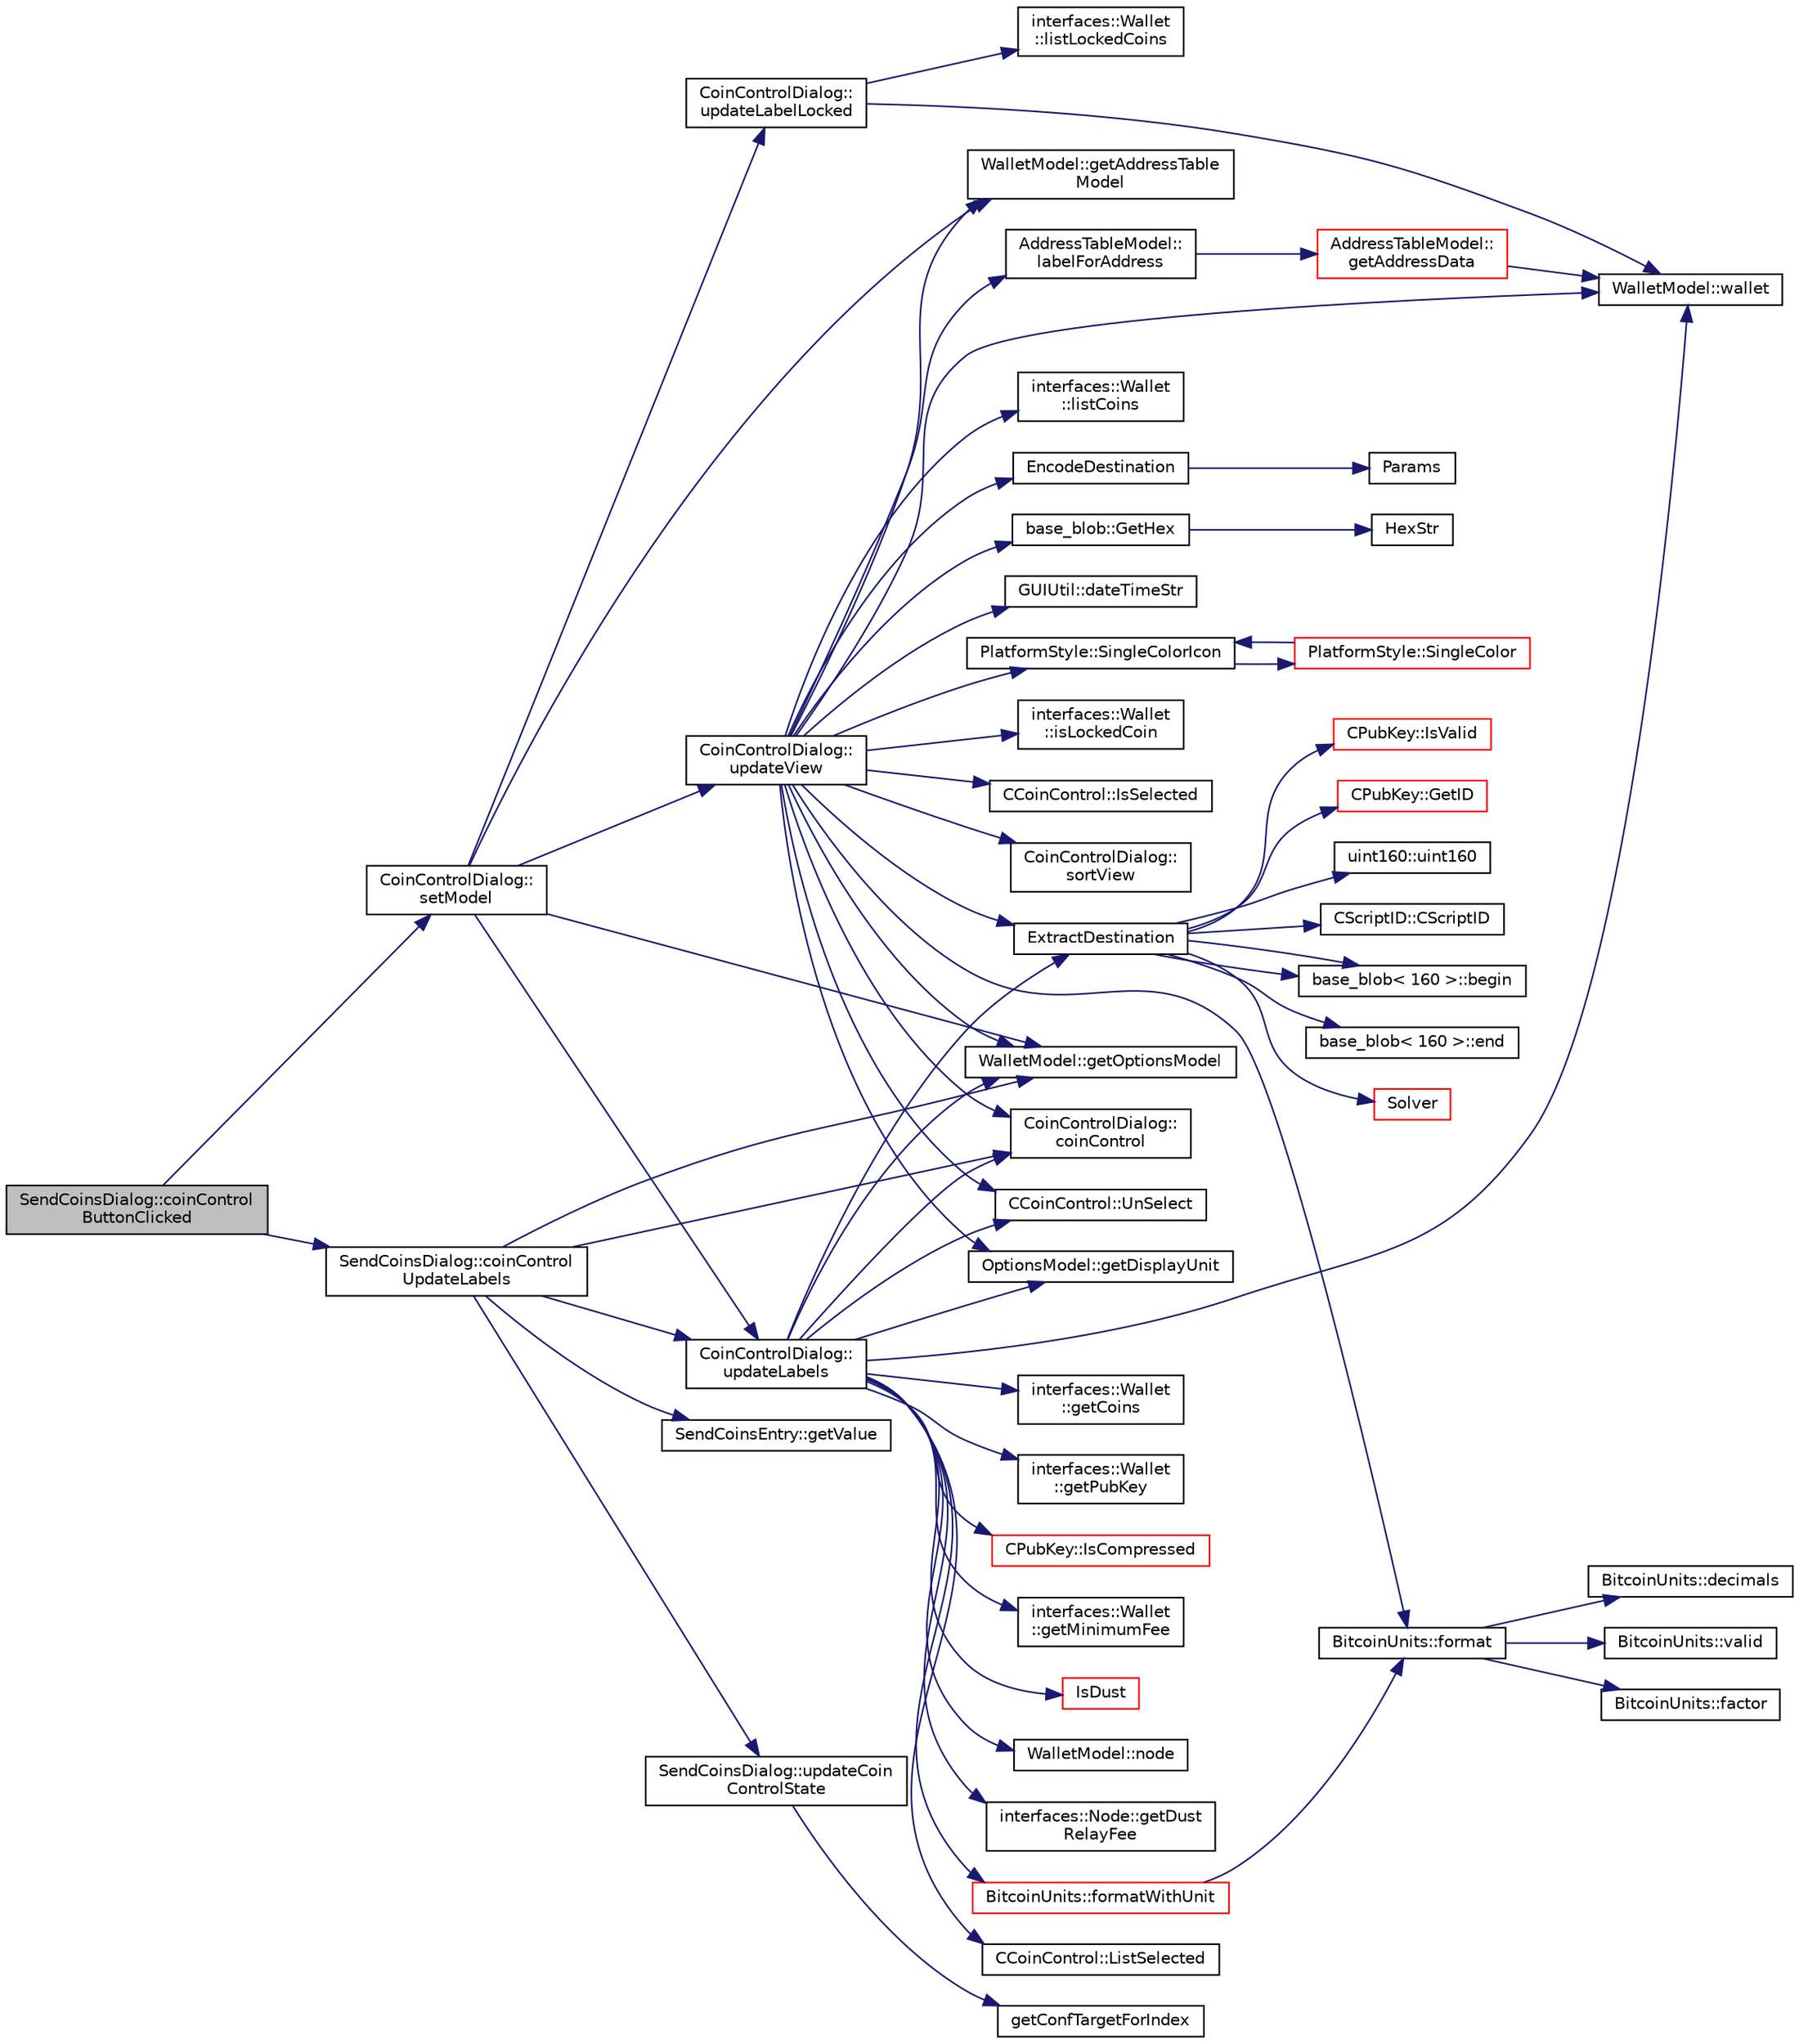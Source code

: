 digraph "SendCoinsDialog::coinControlButtonClicked"
{
  edge [fontname="Helvetica",fontsize="10",labelfontname="Helvetica",labelfontsize="10"];
  node [fontname="Helvetica",fontsize="10",shape=record];
  rankdir="LR";
  Node1 [label="SendCoinsDialog::coinControl\lButtonClicked",height=0.2,width=0.4,color="black", fillcolor="grey75", style="filled", fontcolor="black"];
  Node1 -> Node2 [color="midnightblue",fontsize="10",style="solid",fontname="Helvetica"];
  Node2 [label="CoinControlDialog::\lsetModel",height=0.2,width=0.4,color="black", fillcolor="white", style="filled",URL="$class_coin_control_dialog.html#a4c34a48574814089c54f763a22f5317a"];
  Node2 -> Node3 [color="midnightblue",fontsize="10",style="solid",fontname="Helvetica"];
  Node3 [label="WalletModel::getOptionsModel",height=0.2,width=0.4,color="black", fillcolor="white", style="filled",URL="$class_wallet_model.html#a96d53e56b3f8f07537ea2523f7a7d300"];
  Node2 -> Node4 [color="midnightblue",fontsize="10",style="solid",fontname="Helvetica"];
  Node4 [label="WalletModel::getAddressTable\lModel",height=0.2,width=0.4,color="black", fillcolor="white", style="filled",URL="$class_wallet_model.html#a89ed202e2dbc04aaa70d72872b95b351"];
  Node2 -> Node5 [color="midnightblue",fontsize="10",style="solid",fontname="Helvetica"];
  Node5 [label="CoinControlDialog::\lupdateView",height=0.2,width=0.4,color="black", fillcolor="white", style="filled",URL="$class_coin_control_dialog.html#aadea33050e5c1efd5eae8d2fcfa721f9"];
  Node5 -> Node3 [color="midnightblue",fontsize="10",style="solid",fontname="Helvetica"];
  Node5 -> Node4 [color="midnightblue",fontsize="10",style="solid",fontname="Helvetica"];
  Node5 -> Node6 [color="midnightblue",fontsize="10",style="solid",fontname="Helvetica"];
  Node6 [label="OptionsModel::getDisplayUnit",height=0.2,width=0.4,color="black", fillcolor="white", style="filled",URL="$class_options_model.html#a3a78bccf5eeaa4fc27e408adbaf64087"];
  Node5 -> Node7 [color="midnightblue",fontsize="10",style="solid",fontname="Helvetica"];
  Node7 [label="WalletModel::wallet",height=0.2,width=0.4,color="black", fillcolor="white", style="filled",URL="$class_wallet_model.html#a1c5870f02d5221d26a9a50f188c42d1f"];
  Node5 -> Node8 [color="midnightblue",fontsize="10",style="solid",fontname="Helvetica"];
  Node8 [label="interfaces::Wallet\l::listCoins",height=0.2,width=0.4,color="black", fillcolor="white", style="filled",URL="$classinterfaces_1_1_wallet.html#a0d9857753519671b52edde1d9e0a663a"];
  Node5 -> Node9 [color="midnightblue",fontsize="10",style="solid",fontname="Helvetica"];
  Node9 [label="EncodeDestination",height=0.2,width=0.4,color="black", fillcolor="white", style="filled",URL="$key__io_8cpp.html#a69b845c325e6bf516251cd3a67fe1df7"];
  Node9 -> Node10 [color="midnightblue",fontsize="10",style="solid",fontname="Helvetica"];
  Node10 [label="Params",height=0.2,width=0.4,color="black", fillcolor="white", style="filled",URL="$chainparams_8cpp.html#ace5c5b706d71a324a417dd2db394fd4a",tooltip="Return the currently selected parameters. "];
  Node5 -> Node11 [color="midnightblue",fontsize="10",style="solid",fontname="Helvetica"];
  Node11 [label="AddressTableModel::\llabelForAddress",height=0.2,width=0.4,color="black", fillcolor="white", style="filled",URL="$class_address_table_model.html#a1c39ce19eecfc9f3ace10435b162607f",tooltip="Look up label for address in address book, if not found return empty string. "];
  Node11 -> Node12 [color="midnightblue",fontsize="10",style="solid",fontname="Helvetica"];
  Node12 [label="AddressTableModel::\lgetAddressData",height=0.2,width=0.4,color="red", fillcolor="white", style="filled",URL="$class_address_table_model.html#a47866782e00fff909374aba9e8113361",tooltip="Look up address book data given an address string. "];
  Node12 -> Node7 [color="midnightblue",fontsize="10",style="solid",fontname="Helvetica"];
  Node5 -> Node13 [color="midnightblue",fontsize="10",style="solid",fontname="Helvetica"];
  Node13 [label="ExtractDestination",height=0.2,width=0.4,color="black", fillcolor="white", style="filled",URL="$standard_8cpp.html#a951f7e601746ae076afdf3169ecca2fc",tooltip="Parse a standard scriptPubKey for the destination address. "];
  Node13 -> Node14 [color="midnightblue",fontsize="10",style="solid",fontname="Helvetica"];
  Node14 [label="Solver",height=0.2,width=0.4,color="red", fillcolor="white", style="filled",URL="$standard_8cpp.html#a5a3369fceeb25173e2faa4a7ebc7a4e4",tooltip="Parse a scriptPubKey and identify script type for standard scripts. "];
  Node13 -> Node15 [color="midnightblue",fontsize="10",style="solid",fontname="Helvetica"];
  Node15 [label="CPubKey::IsValid",height=0.2,width=0.4,color="red", fillcolor="white", style="filled",URL="$class_c_pub_key.html#aad6f369d7972f2244466ca6db900c2a4"];
  Node13 -> Node16 [color="midnightblue",fontsize="10",style="solid",fontname="Helvetica"];
  Node16 [label="CPubKey::GetID",height=0.2,width=0.4,color="red", fillcolor="white", style="filled",URL="$class_c_pub_key.html#a9c1908fef34fd9e1c4b5e0ffd5d3834e",tooltip="Get the KeyID of this public key (hash of its serialization) "];
  Node13 -> Node17 [color="midnightblue",fontsize="10",style="solid",fontname="Helvetica"];
  Node17 [label="uint160::uint160",height=0.2,width=0.4,color="black", fillcolor="white", style="filled",URL="$classuint160.html#a66918f25b891415f2a9bbbb1dfdbedbd"];
  Node13 -> Node18 [color="midnightblue",fontsize="10",style="solid",fontname="Helvetica"];
  Node18 [label="CScriptID::CScriptID",height=0.2,width=0.4,color="black", fillcolor="white", style="filled",URL="$class_c_script_i_d.html#a116da5a7e94e2abb66011c33705d58e7"];
  Node13 -> Node19 [color="midnightblue",fontsize="10",style="solid",fontname="Helvetica"];
  Node19 [label="base_blob\< 160 \>::begin",height=0.2,width=0.4,color="black", fillcolor="white", style="filled",URL="$classbase__blob.html#aeee68e00ceeacf49086e98b661e017ff"];
  Node13 -> Node20 [color="midnightblue",fontsize="10",style="solid",fontname="Helvetica"];
  Node20 [label="base_blob\< 160 \>::end",height=0.2,width=0.4,color="black", fillcolor="white", style="filled",URL="$classbase__blob.html#ab60d34d18e5b5f74d285480f7b3db00c"];
  Node13 -> Node19 [color="midnightblue",fontsize="10",style="solid",fontname="Helvetica"];
  Node5 -> Node21 [color="midnightblue",fontsize="10",style="solid",fontname="Helvetica"];
  Node21 [label="BitcoinUnits::format",height=0.2,width=0.4,color="black", fillcolor="white", style="filled",URL="$class_bitcoin_units.html#ab07437e5a788c80a82d75e3714bd3925",tooltip="Format as string. "];
  Node21 -> Node22 [color="midnightblue",fontsize="10",style="solid",fontname="Helvetica"];
  Node22 [label="BitcoinUnits::valid",height=0.2,width=0.4,color="black", fillcolor="white", style="filled",URL="$class_bitcoin_units.html#a81cbc41480adfb600dad79711d336e5f",tooltip="Is unit ID valid? "];
  Node21 -> Node23 [color="midnightblue",fontsize="10",style="solid",fontname="Helvetica"];
  Node23 [label="BitcoinUnits::factor",height=0.2,width=0.4,color="black", fillcolor="white", style="filled",URL="$class_bitcoin_units.html#ae967b9e6ecbb8f041bfe398d27533b09",tooltip="Number of Satoshis (1e-8) per unit. "];
  Node21 -> Node24 [color="midnightblue",fontsize="10",style="solid",fontname="Helvetica"];
  Node24 [label="BitcoinUnits::decimals",height=0.2,width=0.4,color="black", fillcolor="white", style="filled",URL="$class_bitcoin_units.html#a3f0fc21634520ea06c684ba0d7e25f2f",tooltip="Number of decimals left. "];
  Node5 -> Node25 [color="midnightblue",fontsize="10",style="solid",fontname="Helvetica"];
  Node25 [label="GUIUtil::dateTimeStr",height=0.2,width=0.4,color="black", fillcolor="white", style="filled",URL="$namespace_g_u_i_util.html#aae732a04fea25190081120bf0cc773e8"];
  Node5 -> Node26 [color="midnightblue",fontsize="10",style="solid",fontname="Helvetica"];
  Node26 [label="base_blob::GetHex",height=0.2,width=0.4,color="black", fillcolor="white", style="filled",URL="$classbase__blob.html#a9541747b1f91f9469ac0aff90665bd32"];
  Node26 -> Node27 [color="midnightblue",fontsize="10",style="solid",fontname="Helvetica"];
  Node27 [label="HexStr",height=0.2,width=0.4,color="black", fillcolor="white", style="filled",URL="$strencodings_8h.html#af003e10d5d34c3271ca57ec79059a5ae"];
  Node5 -> Node28 [color="midnightblue",fontsize="10",style="solid",fontname="Helvetica"];
  Node28 [label="interfaces::Wallet\l::isLockedCoin",height=0.2,width=0.4,color="black", fillcolor="white", style="filled",URL="$classinterfaces_1_1_wallet.html#a9256b94de71bccbf9561be10931e8e02",tooltip="Return whether coin is locked. "];
  Node5 -> Node29 [color="midnightblue",fontsize="10",style="solid",fontname="Helvetica"];
  Node29 [label="CoinControlDialog::\lcoinControl",height=0.2,width=0.4,color="black", fillcolor="white", style="filled",URL="$class_coin_control_dialog.html#ad6c08e81a0cfc70cbf6e40f65857ab98"];
  Node5 -> Node30 [color="midnightblue",fontsize="10",style="solid",fontname="Helvetica"];
  Node30 [label="CCoinControl::UnSelect",height=0.2,width=0.4,color="black", fillcolor="white", style="filled",URL="$class_c_coin_control.html#a7f9b8135840df5907bc49a4c5cb19ba4"];
  Node5 -> Node31 [color="midnightblue",fontsize="10",style="solid",fontname="Helvetica"];
  Node31 [label="PlatformStyle::SingleColorIcon",height=0.2,width=0.4,color="black", fillcolor="white", style="filled",URL="$class_platform_style.html#a4987d44b752a26f0ad3a654822d7dc5e",tooltip="Colorize an icon (given filename) with the icon color. "];
  Node31 -> Node32 [color="midnightblue",fontsize="10",style="solid",fontname="Helvetica"];
  Node32 [label="PlatformStyle::SingleColor",height=0.2,width=0.4,color="red", fillcolor="white", style="filled",URL="$class_platform_style.html#a1c21234aff601548130e5b52c0fcfc47"];
  Node32 -> Node31 [color="midnightblue",fontsize="10",style="solid",fontname="Helvetica"];
  Node5 -> Node33 [color="midnightblue",fontsize="10",style="solid",fontname="Helvetica"];
  Node33 [label="CCoinControl::IsSelected",height=0.2,width=0.4,color="black", fillcolor="white", style="filled",URL="$class_c_coin_control.html#aa3266131fb2a0d1aff6803552dcbfdfb"];
  Node5 -> Node34 [color="midnightblue",fontsize="10",style="solid",fontname="Helvetica"];
  Node34 [label="CoinControlDialog::\lsortView",height=0.2,width=0.4,color="black", fillcolor="white", style="filled",URL="$class_coin_control_dialog.html#a9573211ed101522c9b4307a02b268e39"];
  Node2 -> Node35 [color="midnightblue",fontsize="10",style="solid",fontname="Helvetica"];
  Node35 [label="CoinControlDialog::\lupdateLabelLocked",height=0.2,width=0.4,color="black", fillcolor="white", style="filled",URL="$class_coin_control_dialog.html#acedbd41abf3490c556afbebde2ba6b49"];
  Node35 -> Node7 [color="midnightblue",fontsize="10",style="solid",fontname="Helvetica"];
  Node35 -> Node36 [color="midnightblue",fontsize="10",style="solid",fontname="Helvetica"];
  Node36 [label="interfaces::Wallet\l::listLockedCoins",height=0.2,width=0.4,color="black", fillcolor="white", style="filled",URL="$classinterfaces_1_1_wallet.html#ab14176a631f9e036724de2e5c70dd721",tooltip="List locked coins. "];
  Node2 -> Node37 [color="midnightblue",fontsize="10",style="solid",fontname="Helvetica"];
  Node37 [label="CoinControlDialog::\lupdateLabels",height=0.2,width=0.4,color="black", fillcolor="white", style="filled",URL="$class_coin_control_dialog.html#a4fc60e89b097952ff22dc0f9c58c87d9"];
  Node37 -> Node38 [color="midnightblue",fontsize="10",style="solid",fontname="Helvetica"];
  Node38 [label="IsDust",height=0.2,width=0.4,color="red", fillcolor="white", style="filled",URL="$policy_8cpp.html#ab18c1023518f2920e34e05ca324d0ebb"];
  Node37 -> Node39 [color="midnightblue",fontsize="10",style="solid",fontname="Helvetica"];
  Node39 [label="WalletModel::node",height=0.2,width=0.4,color="black", fillcolor="white", style="filled",URL="$class_wallet_model.html#a53fe1139673e28546a8dca38ac0308e0"];
  Node37 -> Node40 [color="midnightblue",fontsize="10",style="solid",fontname="Helvetica"];
  Node40 [label="interfaces::Node::getDust\lRelayFee",height=0.2,width=0.4,color="black", fillcolor="white", style="filled",URL="$classinterfaces_1_1_node.html#af4f0bfc100d1bff9862b55adef983f9d",tooltip="Get dust relay fee. "];
  Node37 -> Node29 [color="midnightblue",fontsize="10",style="solid",fontname="Helvetica"];
  Node37 -> Node41 [color="midnightblue",fontsize="10",style="solid",fontname="Helvetica"];
  Node41 [label="CCoinControl::ListSelected",height=0.2,width=0.4,color="black", fillcolor="white", style="filled",URL="$class_c_coin_control.html#abfbb13c420c3c421191d79721fbfe082"];
  Node37 -> Node7 [color="midnightblue",fontsize="10",style="solid",fontname="Helvetica"];
  Node37 -> Node42 [color="midnightblue",fontsize="10",style="solid",fontname="Helvetica"];
  Node42 [label="interfaces::Wallet\l::getCoins",height=0.2,width=0.4,color="black", fillcolor="white", style="filled",URL="$classinterfaces_1_1_wallet.html#a63b25a1dca191dfb5ec9b19c3b542dbf",tooltip="Return wallet transaction output information. "];
  Node37 -> Node30 [color="midnightblue",fontsize="10",style="solid",fontname="Helvetica"];
  Node37 -> Node13 [color="midnightblue",fontsize="10",style="solid",fontname="Helvetica"];
  Node37 -> Node43 [color="midnightblue",fontsize="10",style="solid",fontname="Helvetica"];
  Node43 [label="interfaces::Wallet\l::getPubKey",height=0.2,width=0.4,color="black", fillcolor="white", style="filled",URL="$classinterfaces_1_1_wallet.html#a43c6d2050a3e806ed34696c2fd966ddb",tooltip="Get public key. "];
  Node37 -> Node44 [color="midnightblue",fontsize="10",style="solid",fontname="Helvetica"];
  Node44 [label="CPubKey::IsCompressed",height=0.2,width=0.4,color="red", fillcolor="white", style="filled",URL="$class_c_pub_key.html#a397e437d9d0a008e2641892147b0931a",tooltip="Check whether this is a compressed public key. "];
  Node37 -> Node45 [color="midnightblue",fontsize="10",style="solid",fontname="Helvetica"];
  Node45 [label="interfaces::Wallet\l::getMinimumFee",height=0.2,width=0.4,color="black", fillcolor="white", style="filled",URL="$classinterfaces_1_1_wallet.html#ab36fb9f57fd5eae3f0125d4a8ac051b7",tooltip="Get minimum fee. "];
  Node37 -> Node3 [color="midnightblue",fontsize="10",style="solid",fontname="Helvetica"];
  Node37 -> Node6 [color="midnightblue",fontsize="10",style="solid",fontname="Helvetica"];
  Node37 -> Node46 [color="midnightblue",fontsize="10",style="solid",fontname="Helvetica"];
  Node46 [label="BitcoinUnits::formatWithUnit",height=0.2,width=0.4,color="red", fillcolor="white", style="filled",URL="$class_bitcoin_units.html#aef9fb7509257bc84ee459d7f0c663020",tooltip="Format as string (with unit) "];
  Node46 -> Node21 [color="midnightblue",fontsize="10",style="solid",fontname="Helvetica"];
  Node1 -> Node47 [color="midnightblue",fontsize="10",style="solid",fontname="Helvetica"];
  Node47 [label="SendCoinsDialog::coinControl\lUpdateLabels",height=0.2,width=0.4,color="black", fillcolor="white", style="filled",URL="$class_send_coins_dialog.html#ae4f429aabcaf309aa314b90049be2a74"];
  Node47 -> Node3 [color="midnightblue",fontsize="10",style="solid",fontname="Helvetica"];
  Node47 -> Node48 [color="midnightblue",fontsize="10",style="solid",fontname="Helvetica"];
  Node48 [label="SendCoinsDialog::updateCoin\lControlState",height=0.2,width=0.4,color="black", fillcolor="white", style="filled",URL="$class_send_coins_dialog.html#a91c32dd9656813960ca6d076adedd1e0"];
  Node48 -> Node49 [color="midnightblue",fontsize="10",style="solid",fontname="Helvetica"];
  Node49 [label="getConfTargetForIndex",height=0.2,width=0.4,color="black", fillcolor="white", style="filled",URL="$sendcoinsdialog_8cpp.html#a71cff9731ecdee1cef8bfc2c12dc3842"];
  Node47 -> Node29 [color="midnightblue",fontsize="10",style="solid",fontname="Helvetica"];
  Node47 -> Node50 [color="midnightblue",fontsize="10",style="solid",fontname="Helvetica"];
  Node50 [label="SendCoinsEntry::getValue",height=0.2,width=0.4,color="black", fillcolor="white", style="filled",URL="$class_send_coins_entry.html#af36fb0ed9e2e07079c1a982b31e793c8"];
  Node47 -> Node37 [color="midnightblue",fontsize="10",style="solid",fontname="Helvetica"];
}
